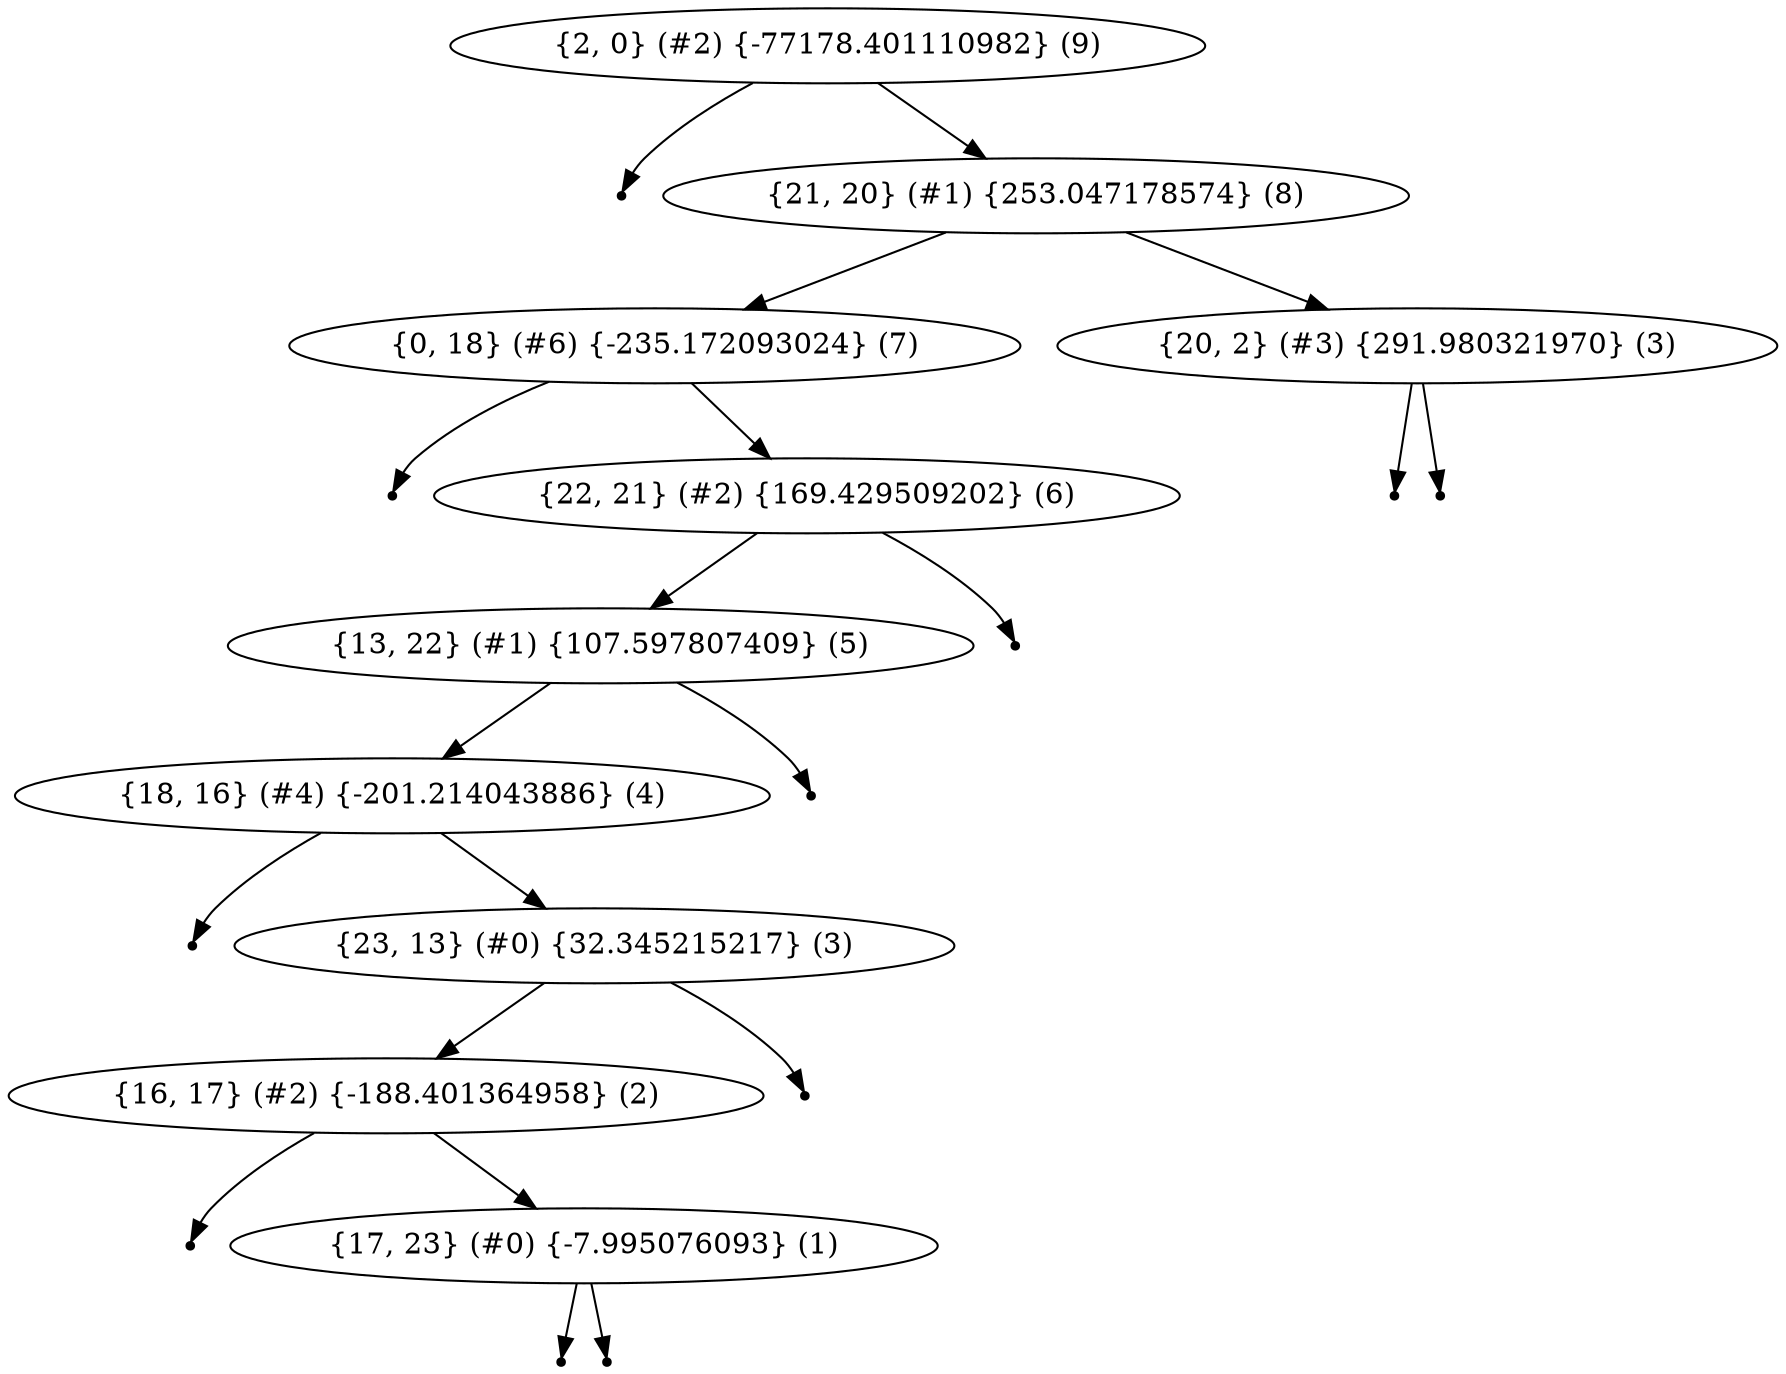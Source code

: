 digraph {
graph [ordering="out"]
"{2, 0} (#2) {-77178.401110982} (9)"
"null{2, 0} (#2) {-77178.401110982}-0" [shape=point];
"{2, 0} (#2) {-77178.401110982} (9)" -> "null{2, 0} (#2) {-77178.401110982}-0";
"{2, 0} (#2) {-77178.401110982} (9)" -> "{21, 20} (#1) {253.047178574} (8)"
"{21, 20} (#1) {253.047178574} (8)" -> "{0, 18} (#6) {-235.172093024} (7)"
"null{0, 18} (#6) {-235.172093024}-0" [shape=point];
"{0, 18} (#6) {-235.172093024} (7)" -> "null{0, 18} (#6) {-235.172093024}-0";
"{0, 18} (#6) {-235.172093024} (7)" -> "{22, 21} (#2) {169.429509202} (6)"
"{22, 21} (#2) {169.429509202} (6)" -> "{13, 22} (#1) {107.597807409} (5)"
"{13, 22} (#1) {107.597807409} (5)" -> "{18, 16} (#4) {-201.214043886} (4)"
"null{18, 16} (#4) {-201.214043886}-0" [shape=point];
"{18, 16} (#4) {-201.214043886} (4)" -> "null{18, 16} (#4) {-201.214043886}-0";
"{18, 16} (#4) {-201.214043886} (4)" -> "{23, 13} (#0) {32.345215217} (3)"
"{23, 13} (#0) {32.345215217} (3)" -> "{16, 17} (#2) {-188.401364958} (2)"
"null{16, 17} (#2) {-188.401364958}-0" [shape=point];
"{16, 17} (#2) {-188.401364958} (2)" -> "null{16, 17} (#2) {-188.401364958}-0";
"{16, 17} (#2) {-188.401364958} (2)" -> "{17, 23} (#0) {-7.995076093} (1)"
"null{17, 23} (#0) {-7.995076093}-0" [shape=point];
"{17, 23} (#0) {-7.995076093} (1)" -> "null{17, 23} (#0) {-7.995076093}-0";
"null{17, 23} (#0) {-7.995076093}-1" [shape=point];
"{17, 23} (#0) {-7.995076093} (1)" -> "null{17, 23} (#0) {-7.995076093}-1";
"null{23, 13} (#0) {32.345215217}-1" [shape=point];
"{23, 13} (#0) {32.345215217} (3)" -> "null{23, 13} (#0) {32.345215217}-1";
"null{13, 22} (#1) {107.597807409}-1" [shape=point];
"{13, 22} (#1) {107.597807409} (5)" -> "null{13, 22} (#1) {107.597807409}-1";
"null{22, 21} (#2) {169.429509202}-1" [shape=point];
"{22, 21} (#2) {169.429509202} (6)" -> "null{22, 21} (#2) {169.429509202}-1";
"{21, 20} (#1) {253.047178574} (8)" -> "{20, 2} (#3) {291.980321970} (3)"
"null{20, 2} (#3) {291.980321970}-0" [shape=point];
"{20, 2} (#3) {291.980321970} (3)" -> "null{20, 2} (#3) {291.980321970}-0";
"null{20, 2} (#3) {291.980321970}-1" [shape=point];
"{20, 2} (#3) {291.980321970} (3)" -> "null{20, 2} (#3) {291.980321970}-1";
}
